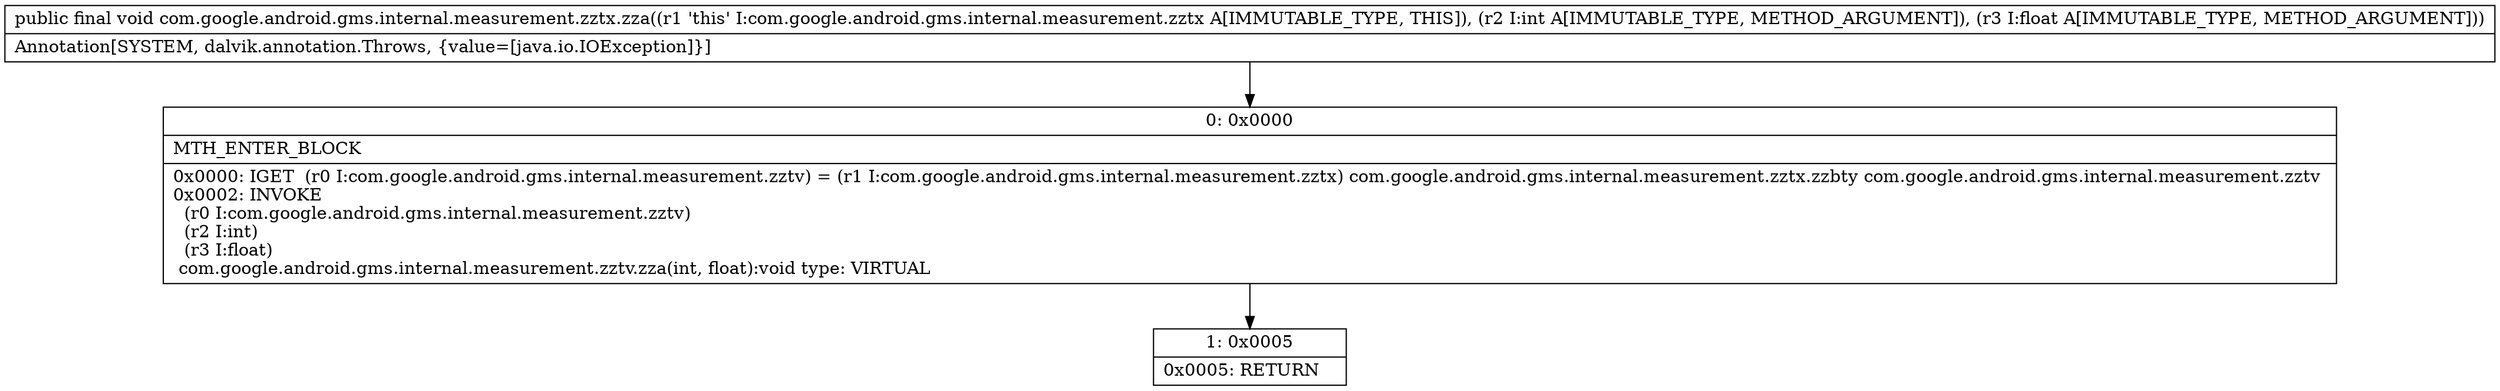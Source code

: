 digraph "CFG forcom.google.android.gms.internal.measurement.zztx.zza(IF)V" {
Node_0 [shape=record,label="{0\:\ 0x0000|MTH_ENTER_BLOCK\l|0x0000: IGET  (r0 I:com.google.android.gms.internal.measurement.zztv) = (r1 I:com.google.android.gms.internal.measurement.zztx) com.google.android.gms.internal.measurement.zztx.zzbty com.google.android.gms.internal.measurement.zztv \l0x0002: INVOKE  \l  (r0 I:com.google.android.gms.internal.measurement.zztv)\l  (r2 I:int)\l  (r3 I:float)\l com.google.android.gms.internal.measurement.zztv.zza(int, float):void type: VIRTUAL \l}"];
Node_1 [shape=record,label="{1\:\ 0x0005|0x0005: RETURN   \l}"];
MethodNode[shape=record,label="{public final void com.google.android.gms.internal.measurement.zztx.zza((r1 'this' I:com.google.android.gms.internal.measurement.zztx A[IMMUTABLE_TYPE, THIS]), (r2 I:int A[IMMUTABLE_TYPE, METHOD_ARGUMENT]), (r3 I:float A[IMMUTABLE_TYPE, METHOD_ARGUMENT]))  | Annotation[SYSTEM, dalvik.annotation.Throws, \{value=[java.io.IOException]\}]\l}"];
MethodNode -> Node_0;
Node_0 -> Node_1;
}

